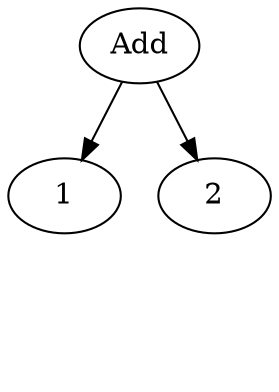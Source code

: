 digraph {
    add1[label="Add" class="operator"]
    one[label="1" class="value"]
    two[label="2" class="value"]

    add1 -> one
    add1 -> two

    c[style="invis"]
    two -> c[style="invis"]
}
